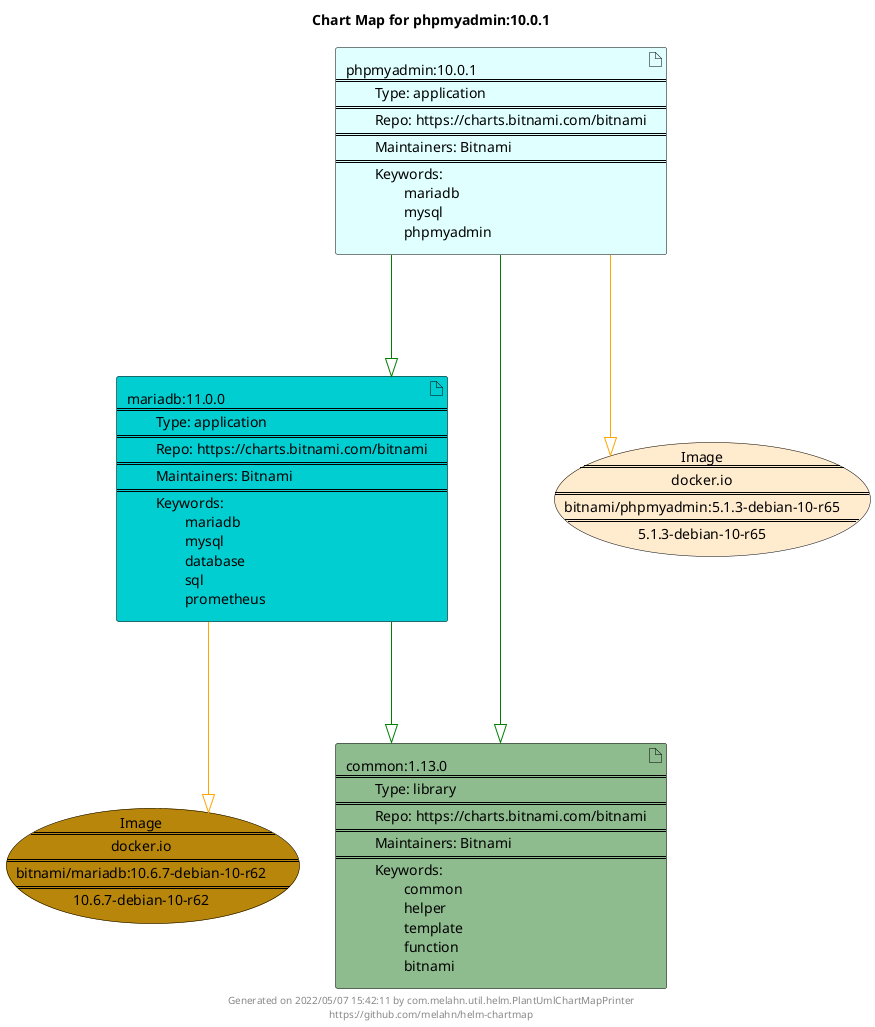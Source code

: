 @startuml
skinparam linetype ortho
skinparam backgroundColor white
skinparam usecaseBorderColor black
skinparam usecaseArrowColor LightSlateGray
skinparam artifactBorderColor black
skinparam artifactArrowColor LightSlateGray

title Chart Map for phpmyadmin:10.0.1

'There are 3 referenced Helm Charts
artifact "mariadb:11.0.0\n====\n\tType: application\n====\n\tRepo: https://charts.bitnami.com/bitnami\n====\n\tMaintainers: Bitnami\n====\n\tKeywords: \n\t\tmariadb\n\t\tmysql\n\t\tdatabase\n\t\tsql\n\t\tprometheus" as mariadb_11_0_0 #DarkTurquoise
artifact "common:1.13.0\n====\n\tType: library\n====\n\tRepo: https://charts.bitnami.com/bitnami\n====\n\tMaintainers: Bitnami\n====\n\tKeywords: \n\t\tcommon\n\t\thelper\n\t\ttemplate\n\t\tfunction\n\t\tbitnami" as common_1_13_0 #DarkSeaGreen
artifact "phpmyadmin:10.0.1\n====\n\tType: application\n====\n\tRepo: https://charts.bitnami.com/bitnami\n====\n\tMaintainers: Bitnami\n====\n\tKeywords: \n\t\tmariadb\n\t\tmysql\n\t\tphpmyadmin" as phpmyadmin_10_0_1 #LightCyan

'There are 2 referenced Docker Images
usecase "Image\n====\ndocker.io\n====\nbitnami/mariadb:10.6.7-debian-10-r62\n====\n10.6.7-debian-10-r62" as docker_io_bitnami_mariadb_10_6_7_debian_10_r62 #DarkGoldenRod
usecase "Image\n====\ndocker.io\n====\nbitnami/phpmyadmin:5.1.3-debian-10-r65\n====\n5.1.3-debian-10-r65" as docker_io_bitnami_phpmyadmin_5_1_3_debian_10_r65 #BlanchedAlmond

'Chart Dependencies
phpmyadmin_10_0_1--[#green]-|>mariadb_11_0_0
mariadb_11_0_0--[#green]-|>common_1_13_0
phpmyadmin_10_0_1--[#green]-|>common_1_13_0
mariadb_11_0_0--[#orange]-|>docker_io_bitnami_mariadb_10_6_7_debian_10_r62
phpmyadmin_10_0_1--[#orange]-|>docker_io_bitnami_phpmyadmin_5_1_3_debian_10_r65

center footer Generated on 2022/05/07 15:42:11 by com.melahn.util.helm.PlantUmlChartMapPrinter\nhttps://github.com/melahn/helm-chartmap
@enduml
